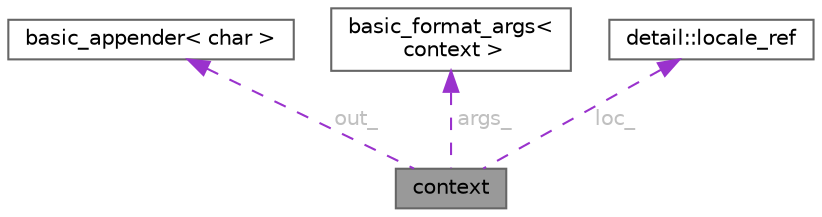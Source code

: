 digraph "context"
{
 // LATEX_PDF_SIZE
  bgcolor="transparent";
  edge [fontname=Helvetica,fontsize=10,labelfontname=Helvetica,labelfontsize=10];
  node [fontname=Helvetica,fontsize=10,shape=box,height=0.2,width=0.4];
  Node1 [id="Node000001",label="context",height=0.2,width=0.4,color="gray40", fillcolor="grey60", style="filled", fontcolor="black",tooltip=" "];
  Node2 -> Node1 [id="edge4_Node000001_Node000002",dir="back",color="darkorchid3",style="dashed",tooltip=" ",label=" out_",fontcolor="grey" ];
  Node2 [id="Node000002",label="basic_appender\< char \>",height=0.2,width=0.4,color="gray40", fillcolor="white", style="filled",URL="$classbasic__appender.html",tooltip=" "];
  Node3 -> Node1 [id="edge5_Node000001_Node000003",dir="back",color="darkorchid3",style="dashed",tooltip=" ",label=" args_",fontcolor="grey" ];
  Node3 [id="Node000003",label="basic_format_args\<\l context \>",height=0.2,width=0.4,color="gray40", fillcolor="white", style="filled",URL="$classbasic__format__args.html",tooltip=" "];
  Node4 -> Node1 [id="edge6_Node000001_Node000004",dir="back",color="darkorchid3",style="dashed",tooltip=" ",label=" loc_",fontcolor="grey" ];
  Node4 [id="Node000004",label="detail::locale_ref",height=0.2,width=0.4,color="gray40", fillcolor="white", style="filled",URL="$classdetail_1_1locale__ref.html",tooltip=" "];
}
